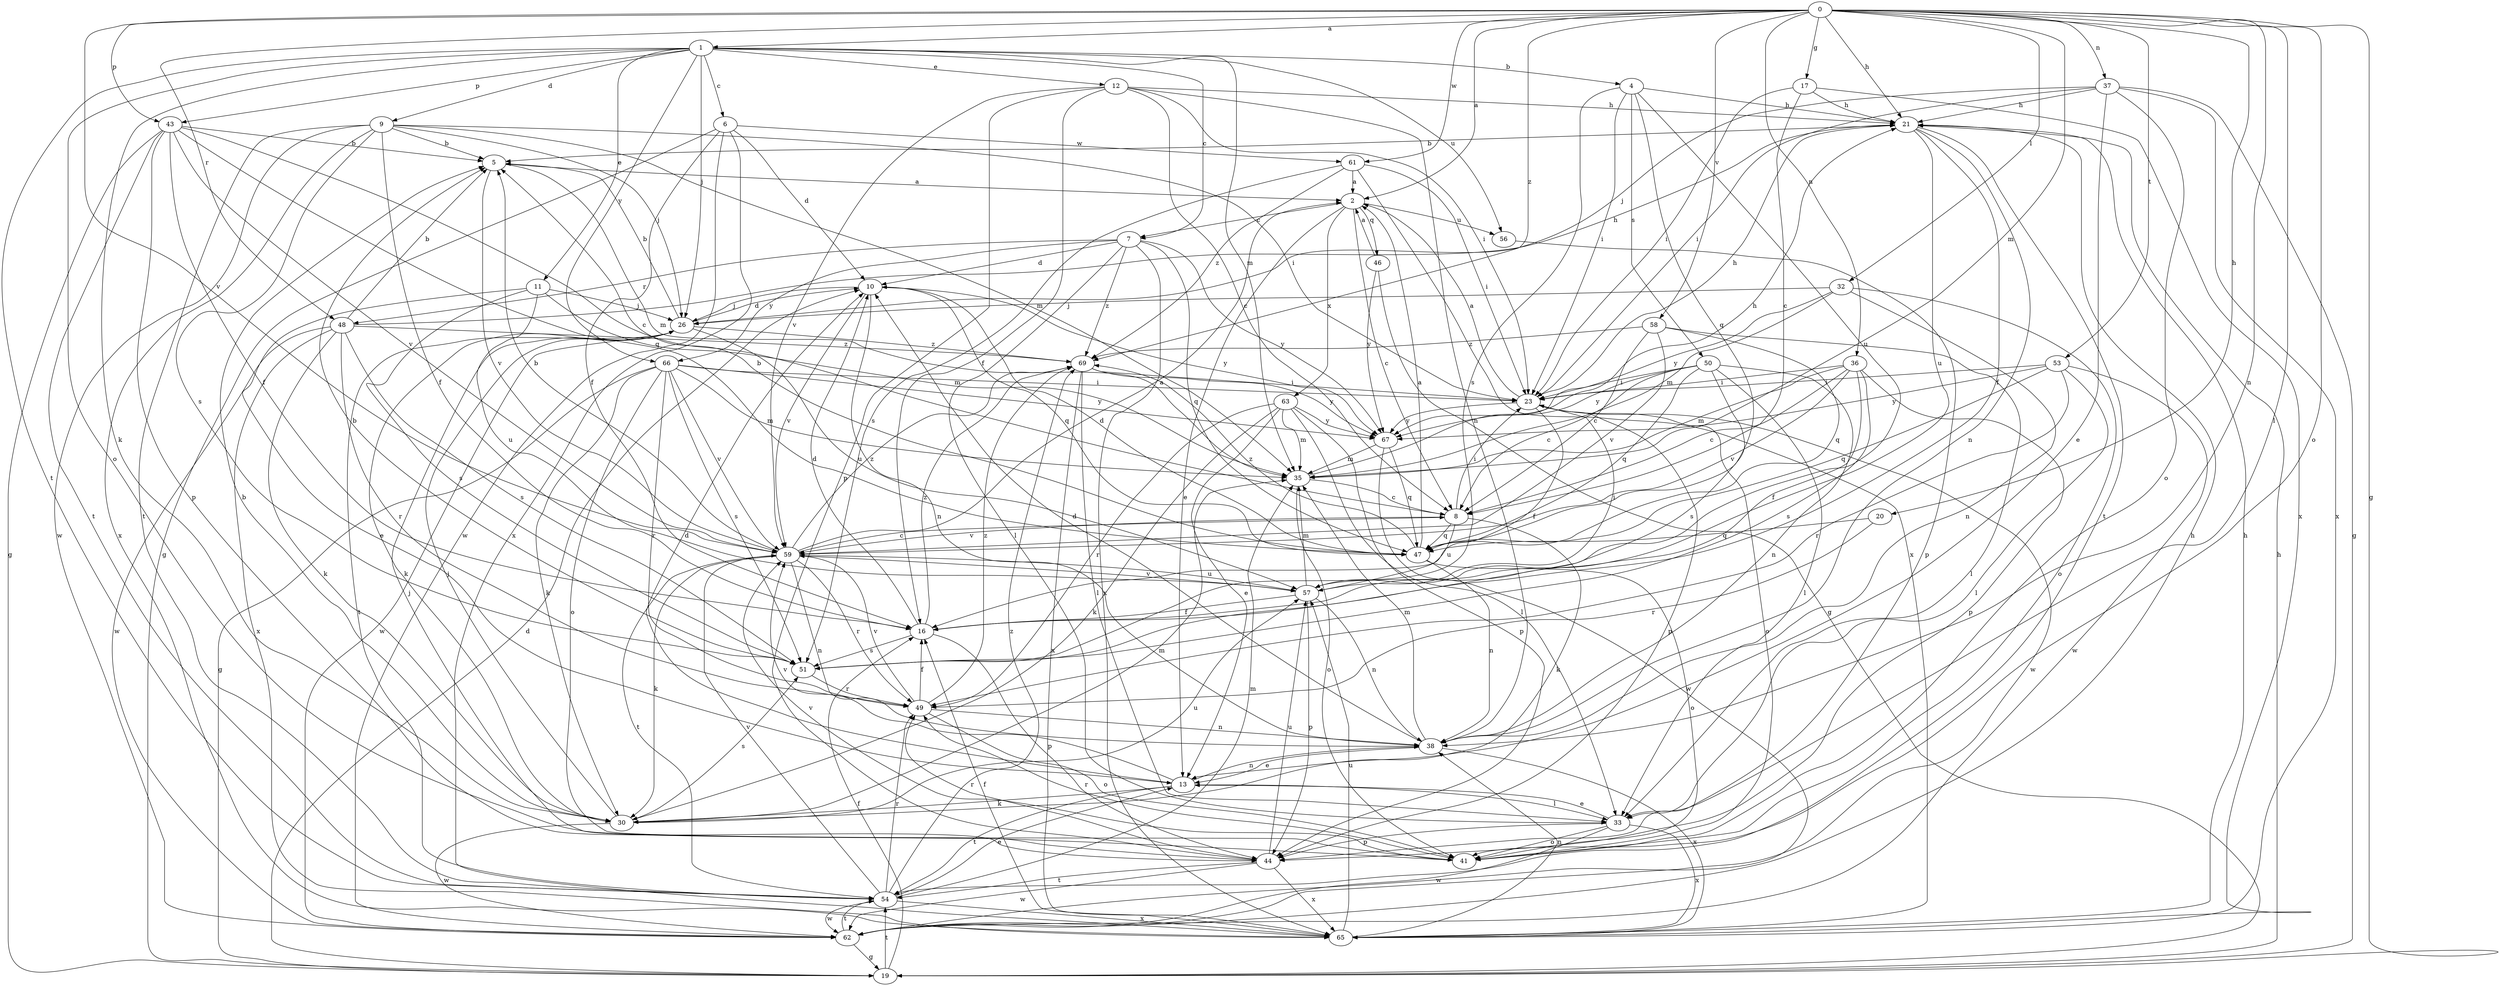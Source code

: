strict digraph  {
0;
1;
2;
4;
5;
6;
7;
8;
9;
10;
11;
12;
13;
16;
17;
19;
20;
21;
23;
26;
30;
32;
33;
35;
36;
37;
38;
41;
43;
44;
46;
47;
48;
49;
50;
51;
53;
54;
56;
57;
58;
59;
61;
62;
63;
65;
66;
67;
69;
0 -> 1  [label=a];
0 -> 2  [label=a];
0 -> 17  [label=g];
0 -> 19  [label=g];
0 -> 20  [label=h];
0 -> 21  [label=h];
0 -> 32  [label=l];
0 -> 33  [label=l];
0 -> 35  [label=m];
0 -> 36  [label=n];
0 -> 37  [label=n];
0 -> 38  [label=n];
0 -> 41  [label=o];
0 -> 43  [label=p];
0 -> 48  [label=r];
0 -> 53  [label=t];
0 -> 58  [label=v];
0 -> 59  [label=v];
0 -> 61  [label=w];
0 -> 69  [label=z];
1 -> 4  [label=b];
1 -> 6  [label=c];
1 -> 7  [label=c];
1 -> 9  [label=d];
1 -> 11  [label=e];
1 -> 12  [label=e];
1 -> 26  [label=j];
1 -> 30  [label=k];
1 -> 35  [label=m];
1 -> 41  [label=o];
1 -> 43  [label=p];
1 -> 54  [label=t];
1 -> 56  [label=u];
1 -> 66  [label=y];
2 -> 7  [label=c];
2 -> 8  [label=c];
2 -> 13  [label=e];
2 -> 46  [label=q];
2 -> 56  [label=u];
2 -> 63  [label=x];
4 -> 21  [label=h];
4 -> 23  [label=i];
4 -> 47  [label=q];
4 -> 50  [label=s];
4 -> 51  [label=s];
4 -> 57  [label=u];
5 -> 2  [label=a];
5 -> 35  [label=m];
5 -> 59  [label=v];
6 -> 10  [label=d];
6 -> 16  [label=f];
6 -> 19  [label=g];
6 -> 61  [label=w];
6 -> 62  [label=w];
6 -> 65  [label=x];
7 -> 10  [label=d];
7 -> 33  [label=l];
7 -> 47  [label=q];
7 -> 48  [label=r];
7 -> 65  [label=x];
7 -> 66  [label=y];
7 -> 67  [label=y];
7 -> 69  [label=z];
8 -> 23  [label=i];
8 -> 30  [label=k];
8 -> 47  [label=q];
8 -> 57  [label=u];
8 -> 59  [label=v];
9 -> 5  [label=b];
9 -> 16  [label=f];
9 -> 23  [label=i];
9 -> 26  [label=j];
9 -> 35  [label=m];
9 -> 51  [label=s];
9 -> 54  [label=t];
9 -> 62  [label=w];
9 -> 65  [label=x];
10 -> 26  [label=j];
10 -> 38  [label=n];
10 -> 47  [label=q];
10 -> 59  [label=v];
10 -> 67  [label=y];
11 -> 13  [label=e];
11 -> 26  [label=j];
11 -> 35  [label=m];
11 -> 51  [label=s];
11 -> 57  [label=u];
12 -> 8  [label=c];
12 -> 16  [label=f];
12 -> 21  [label=h];
12 -> 23  [label=i];
12 -> 38  [label=n];
12 -> 44  [label=p];
12 -> 59  [label=v];
13 -> 10  [label=d];
13 -> 30  [label=k];
13 -> 33  [label=l];
13 -> 38  [label=n];
13 -> 54  [label=t];
13 -> 59  [label=v];
16 -> 10  [label=d];
16 -> 44  [label=p];
16 -> 51  [label=s];
16 -> 69  [label=z];
17 -> 8  [label=c];
17 -> 21  [label=h];
17 -> 23  [label=i];
17 -> 65  [label=x];
19 -> 10  [label=d];
19 -> 16  [label=f];
19 -> 21  [label=h];
19 -> 54  [label=t];
20 -> 47  [label=q];
20 -> 49  [label=r];
21 -> 5  [label=b];
21 -> 16  [label=f];
21 -> 38  [label=n];
21 -> 54  [label=t];
21 -> 57  [label=u];
23 -> 2  [label=a];
23 -> 16  [label=f];
23 -> 21  [label=h];
23 -> 41  [label=o];
23 -> 44  [label=p];
23 -> 62  [label=w];
23 -> 67  [label=y];
26 -> 5  [label=b];
26 -> 10  [label=d];
26 -> 30  [label=k];
26 -> 54  [label=t];
26 -> 57  [label=u];
26 -> 62  [label=w];
26 -> 69  [label=z];
30 -> 5  [label=b];
30 -> 26  [label=j];
30 -> 35  [label=m];
30 -> 51  [label=s];
30 -> 57  [label=u];
30 -> 62  [label=w];
32 -> 26  [label=j];
32 -> 35  [label=m];
32 -> 38  [label=n];
32 -> 41  [label=o];
32 -> 67  [label=y];
33 -> 13  [label=e];
33 -> 41  [label=o];
33 -> 44  [label=p];
33 -> 62  [label=w];
33 -> 65  [label=x];
35 -> 8  [label=c];
35 -> 21  [label=h];
35 -> 41  [label=o];
36 -> 8  [label=c];
36 -> 16  [label=f];
36 -> 23  [label=i];
36 -> 35  [label=m];
36 -> 44  [label=p];
36 -> 51  [label=s];
36 -> 59  [label=v];
37 -> 13  [label=e];
37 -> 19  [label=g];
37 -> 21  [label=h];
37 -> 23  [label=i];
37 -> 26  [label=j];
37 -> 41  [label=o];
37 -> 65  [label=x];
38 -> 10  [label=d];
38 -> 13  [label=e];
38 -> 35  [label=m];
38 -> 65  [label=x];
41 -> 49  [label=r];
41 -> 59  [label=v];
43 -> 5  [label=b];
43 -> 8  [label=c];
43 -> 16  [label=f];
43 -> 19  [label=g];
43 -> 44  [label=p];
43 -> 47  [label=q];
43 -> 54  [label=t];
43 -> 59  [label=v];
44 -> 26  [label=j];
44 -> 49  [label=r];
44 -> 54  [label=t];
44 -> 57  [label=u];
44 -> 62  [label=w];
44 -> 65  [label=x];
46 -> 2  [label=a];
46 -> 19  [label=g];
46 -> 67  [label=y];
47 -> 2  [label=a];
47 -> 5  [label=b];
47 -> 10  [label=d];
47 -> 38  [label=n];
47 -> 41  [label=o];
47 -> 69  [label=z];
48 -> 5  [label=b];
48 -> 21  [label=h];
48 -> 30  [label=k];
48 -> 49  [label=r];
48 -> 51  [label=s];
48 -> 62  [label=w];
48 -> 65  [label=x];
48 -> 69  [label=z];
49 -> 16  [label=f];
49 -> 38  [label=n];
49 -> 41  [label=o];
49 -> 59  [label=v];
49 -> 69  [label=z];
50 -> 8  [label=c];
50 -> 23  [label=i];
50 -> 33  [label=l];
50 -> 38  [label=n];
50 -> 47  [label=q];
50 -> 51  [label=s];
50 -> 67  [label=y];
51 -> 5  [label=b];
51 -> 49  [label=r];
53 -> 23  [label=i];
53 -> 33  [label=l];
53 -> 47  [label=q];
53 -> 49  [label=r];
53 -> 62  [label=w];
53 -> 67  [label=y];
54 -> 13  [label=e];
54 -> 35  [label=m];
54 -> 49  [label=r];
54 -> 59  [label=v];
54 -> 62  [label=w];
54 -> 65  [label=x];
54 -> 69  [label=z];
56 -> 44  [label=p];
57 -> 16  [label=f];
57 -> 23  [label=i];
57 -> 35  [label=m];
57 -> 38  [label=n];
57 -> 44  [label=p];
57 -> 59  [label=v];
58 -> 8  [label=c];
58 -> 33  [label=l];
58 -> 47  [label=q];
58 -> 59  [label=v];
58 -> 69  [label=z];
59 -> 2  [label=a];
59 -> 5  [label=b];
59 -> 8  [label=c];
59 -> 30  [label=k];
59 -> 38  [label=n];
59 -> 49  [label=r];
59 -> 54  [label=t];
59 -> 57  [label=u];
59 -> 69  [label=z];
61 -> 2  [label=a];
61 -> 23  [label=i];
61 -> 51  [label=s];
61 -> 65  [label=x];
61 -> 69  [label=z];
62 -> 19  [label=g];
62 -> 21  [label=h];
62 -> 54  [label=t];
63 -> 13  [label=e];
63 -> 30  [label=k];
63 -> 33  [label=l];
63 -> 35  [label=m];
63 -> 44  [label=p];
63 -> 49  [label=r];
63 -> 67  [label=y];
65 -> 16  [label=f];
65 -> 21  [label=h];
65 -> 38  [label=n];
65 -> 57  [label=u];
66 -> 19  [label=g];
66 -> 23  [label=i];
66 -> 30  [label=k];
66 -> 35  [label=m];
66 -> 41  [label=o];
66 -> 49  [label=r];
66 -> 51  [label=s];
66 -> 59  [label=v];
66 -> 67  [label=y];
67 -> 35  [label=m];
67 -> 47  [label=q];
67 -> 62  [label=w];
69 -> 23  [label=i];
69 -> 33  [label=l];
69 -> 65  [label=x];
69 -> 67  [label=y];
}
